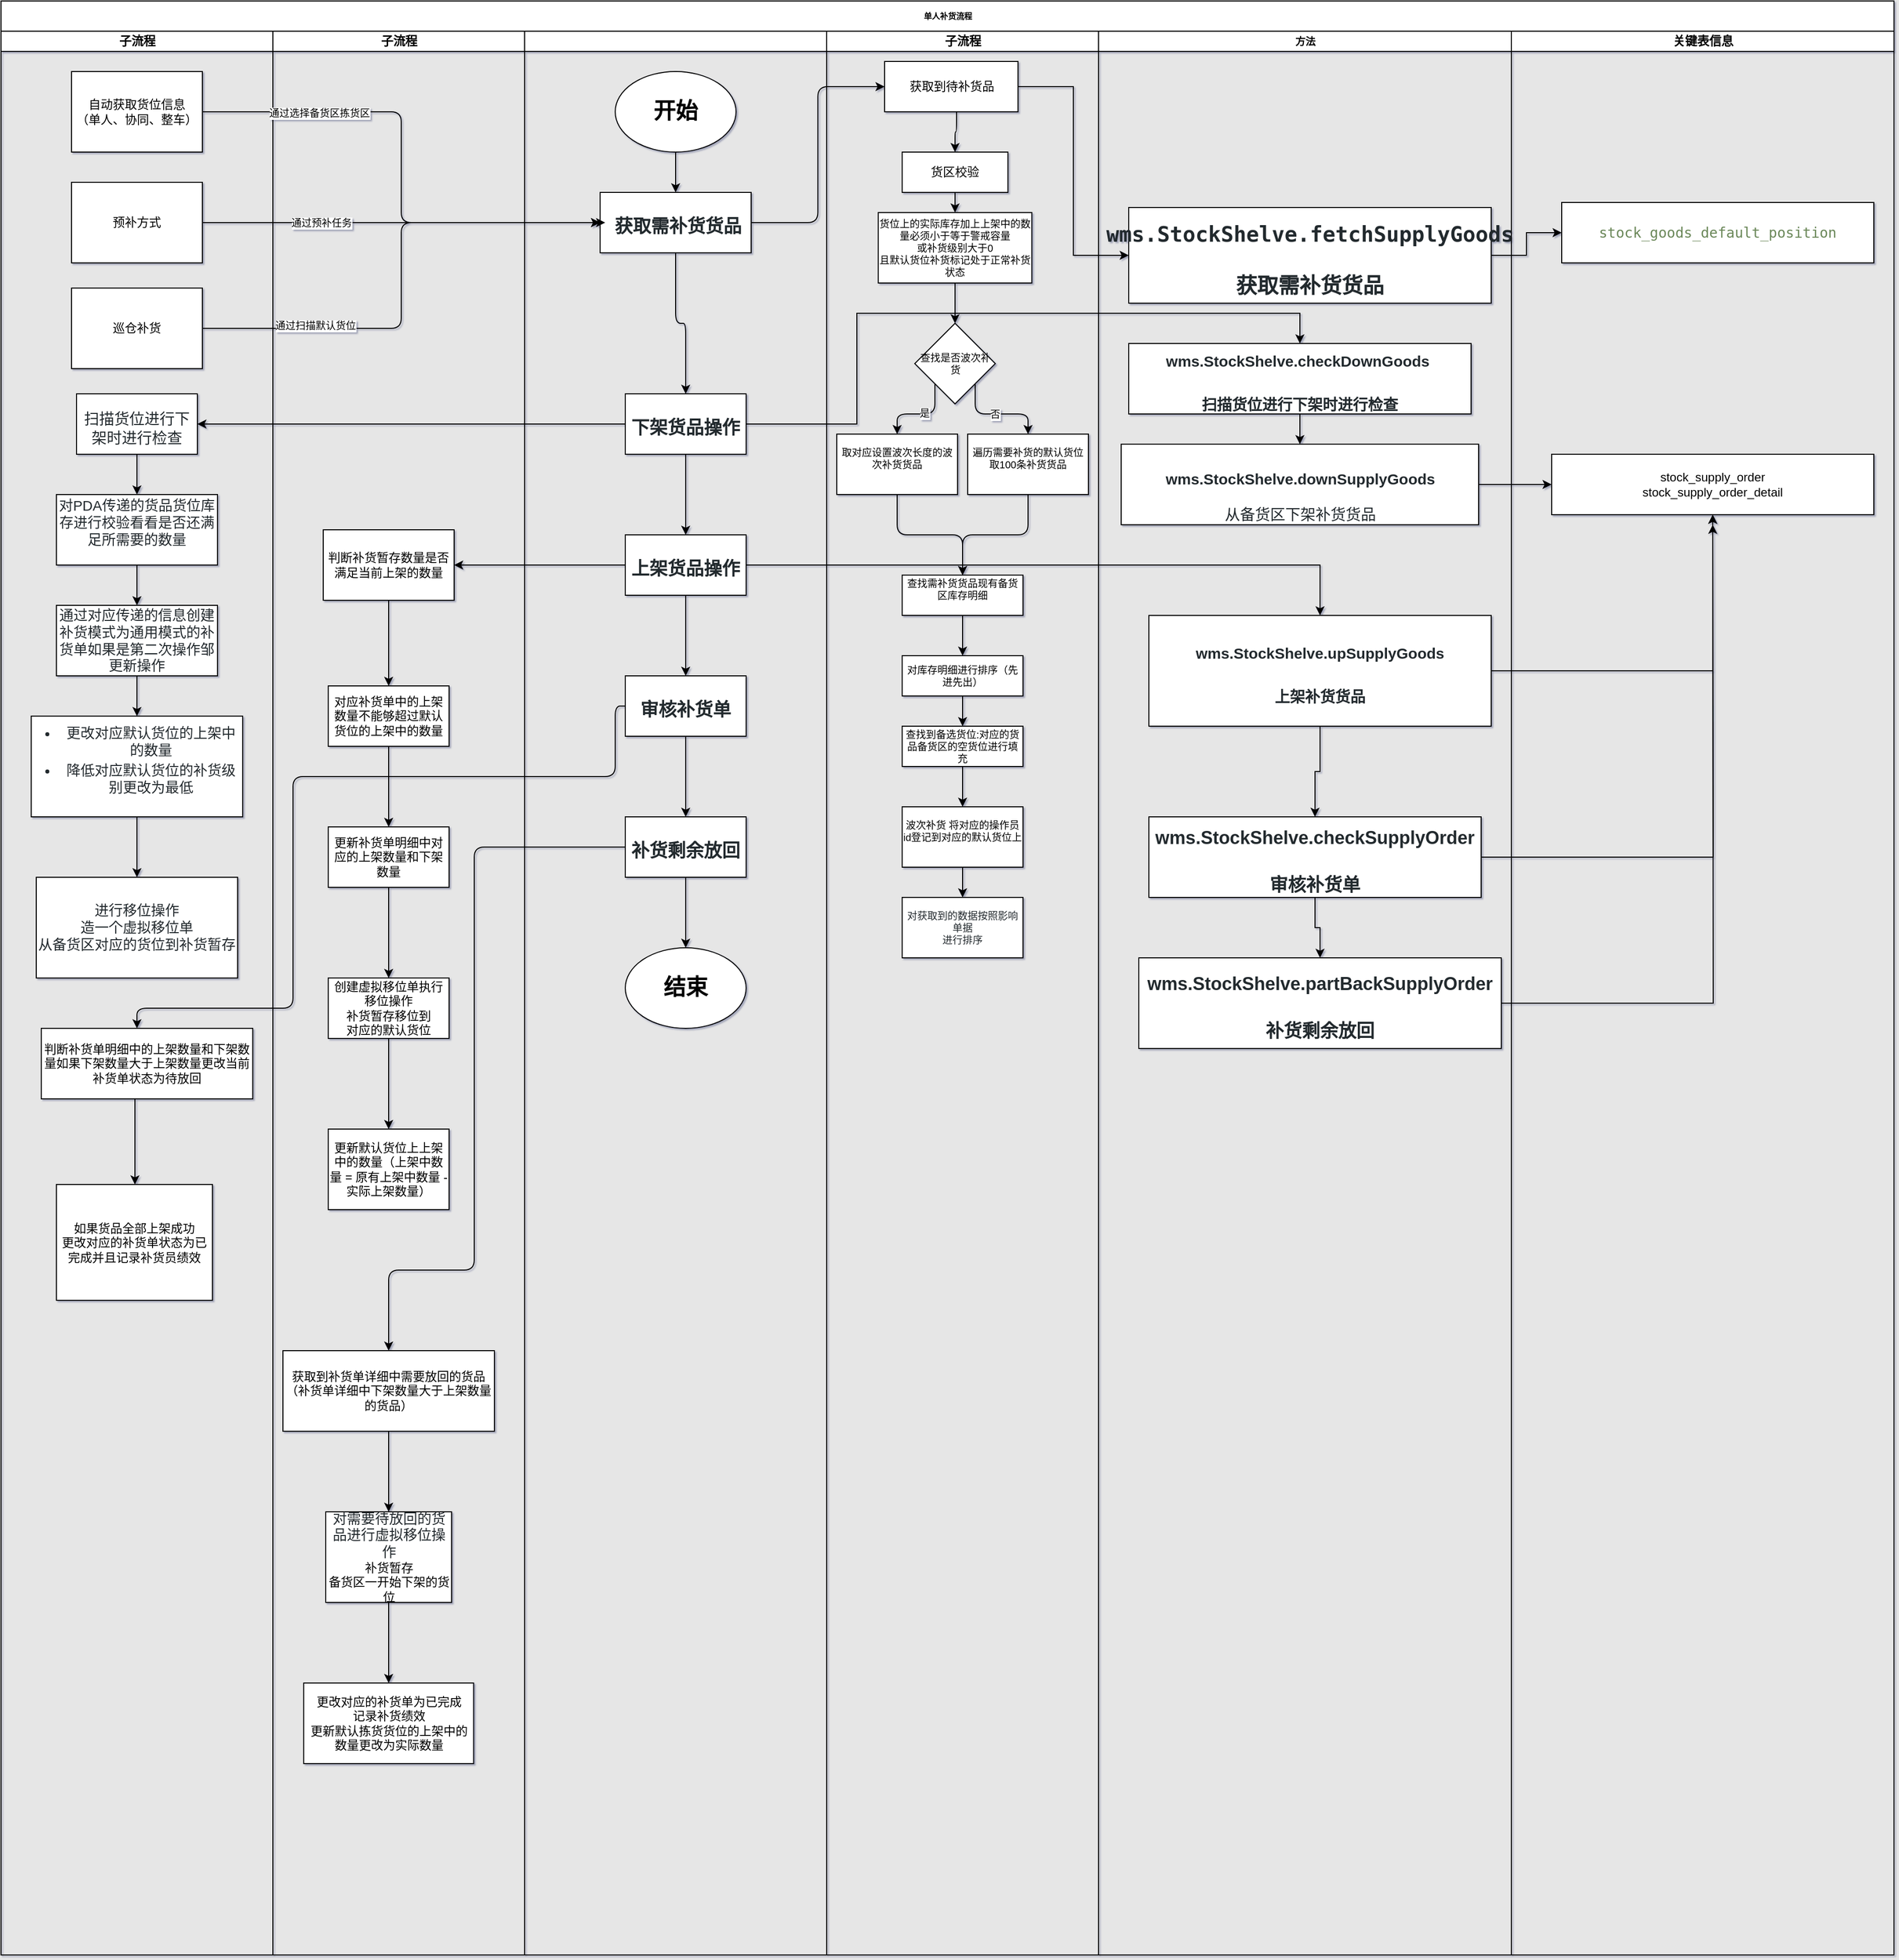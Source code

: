<mxfile pages="1">
    <diagram name="Page-1" id="74e2e168-ea6b-b213-b513-2b3c1d86103e">
        <mxGraphModel dx="1614" dy="1150" grid="0" gridSize="10" guides="1" tooltips="1" connect="1" arrows="1" fold="1" page="0" pageScale="1" pageWidth="1100" pageHeight="850" background="#E6E6E6" math="0" shadow="1">
            <root>
                <mxCell id="0"/>
                <mxCell id="1" parent="0"/>
                <mxCell id="77e6c97f196da883-1" value="单人补货流程" style="swimlane;html=1;childLayout=stackLayout;startSize=30;rounded=0;shadow=0;labelBackgroundColor=none;strokeWidth=1;fontFamily=Verdana;fontSize=8;align=center;" parent="1" vertex="1">
                    <mxGeometry x="70" y="60" width="1880" height="1940" as="geometry"/>
                </mxCell>
                <mxCell id="118" value="子流程" style="swimlane;html=1;startSize=20;" parent="77e6c97f196da883-1" vertex="1">
                    <mxGeometry y="30" width="270" height="1910" as="geometry"/>
                </mxCell>
                <mxCell id="119" value="巡仓补货" style="rounded=0;whiteSpace=wrap;html=1;" parent="118" vertex="1">
                    <mxGeometry x="70" y="255" width="130" height="80" as="geometry"/>
                </mxCell>
                <mxCell id="120" value="预补方式" style="rounded=0;whiteSpace=wrap;html=1;sketch=0;" parent="118" vertex="1">
                    <mxGeometry x="70" y="150" width="130" height="80" as="geometry"/>
                </mxCell>
                <mxCell id="121" value="&lt;span style=&quot;text-align: left&quot;&gt;自动获取货位信息&lt;br&gt;（单人、协同、整车）&lt;/span&gt;" style="rounded=0;whiteSpace=wrap;html=1;sketch=0;" parent="118" vertex="1">
                    <mxGeometry x="70" y="40" width="130" height="80" as="geometry"/>
                </mxCell>
                <mxCell id="129" value="&lt;h4 id=&quot;wmsstockshelvecheckdowngoods-扫描货位进行下架时进行检查&quot; style=&quot;box-sizing: border-box ; margin-top: 24px ; margin-bottom: 16px ; font-size: 1.25em ; line-height: 1.25 ; color: rgb(36 , 41 , 46) ; font-family: , &amp;#34;blinkmacsystemfont&amp;#34; , , &amp;#34;pingfang sc&amp;#34; , &amp;#34;helvetica&amp;#34; , &amp;#34;arial&amp;#34; , &amp;#34;hiragino sans gb&amp;#34; , &amp;#34;microsoft yahei&amp;#34; , &amp;#34;simsun&amp;#34; , , &amp;#34;heiti&amp;#34; , , sans-serif&quot;&gt;&lt;span style=&quot;font-weight: normal&quot;&gt;扫描货位进行下架时进行检查&lt;/span&gt;&lt;/h4&gt;" style="whiteSpace=wrap;html=1;rounded=0;sketch=0;align=center;" parent="118" vertex="1">
                    <mxGeometry x="75" y="360" width="120" height="60" as="geometry"/>
                </mxCell>
                <mxCell id="133" value="&lt;span style=&quot;color: rgb(36, 41, 46); font-size: 14px;&quot;&gt;对PDA传递的货品货位库存进行校验看看是否还满足所需要的数量&lt;/span&gt;&lt;br&gt;&lt;br&gt;" style="whiteSpace=wrap;html=1;rounded=0;sketch=0;align=center;" parent="118" vertex="1">
                    <mxGeometry x="55" y="460" width="160" height="70" as="geometry"/>
                </mxCell>
                <mxCell id="134" value="" style="edgeStyle=orthogonalEdgeStyle;curved=0;rounded=1;sketch=0;orthogonalLoop=1;jettySize=auto;html=1;fontSize=10;" parent="118" source="129" target="133" edge="1">
                    <mxGeometry relative="1" as="geometry"/>
                </mxCell>
                <mxCell id="135" value="&lt;span style=&quot;color: rgb(36 , 41 , 46) ; font-family: , &amp;#34;blinkmacsystemfont&amp;#34; , , &amp;#34;pingfang sc&amp;#34; , &amp;#34;helvetica&amp;#34; , &amp;#34;arial&amp;#34; , &amp;#34;hiragino sans gb&amp;#34; , &amp;#34;microsoft yahei&amp;#34; , &amp;#34;simsun&amp;#34; , , &amp;#34;heiti&amp;#34; , , sans-serif ; font-size: 14px ; text-align: left&quot;&gt;通过对应传递的信息创建补货模式为通用模式的补货单如果是第二次操作邹更新操作&lt;/span&gt;" style="whiteSpace=wrap;html=1;rounded=0;sketch=0;align=center;" parent="118" vertex="1">
                    <mxGeometry x="55" y="570" width="160" height="70" as="geometry"/>
                </mxCell>
                <mxCell id="136" value="" style="edgeStyle=orthogonalEdgeStyle;curved=0;rounded=1;sketch=0;orthogonalLoop=1;jettySize=auto;html=1;fontSize=10;" parent="118" source="133" target="135" edge="1">
                    <mxGeometry relative="1" as="geometry"/>
                </mxCell>
                <mxCell id="139" value="&lt;ul style=&quot;box-sizing: border-box ; padding-left: 2em ; margin-top: 0px ; margin-bottom: 16px ; color: rgb(36 , 41 , 46) ; font-family: , &amp;#34;blinkmacsystemfont&amp;#34; , , &amp;#34;pingfang sc&amp;#34; , &amp;#34;helvetica&amp;#34; , &amp;#34;arial&amp;#34; , &amp;#34;hiragino sans gb&amp;#34; , &amp;#34;microsoft yahei&amp;#34; , &amp;#34;simsun&amp;#34; , , &amp;#34;heiti&amp;#34; , , sans-serif ; font-size: 14px&quot;&gt;&lt;li style=&quot;box-sizing: border-box ; margin-top: 0.25em&quot;&gt;更改对应默认货位的上架中的数量&lt;/li&gt;&lt;li style=&quot;box-sizing: border-box ; margin-top: 0.25em&quot;&gt;降低对应默认货位的补货级别更改为最低&lt;/li&gt;&lt;/ul&gt;" style="whiteSpace=wrap;html=1;rounded=0;sketch=0;align=center;" parent="118" vertex="1">
                    <mxGeometry x="30" y="680" width="210" height="100" as="geometry"/>
                </mxCell>
                <mxCell id="140" value="" style="edgeStyle=orthogonalEdgeStyle;curved=0;rounded=1;sketch=0;orthogonalLoop=1;jettySize=auto;html=1;fontSize=10;" parent="118" source="135" target="139" edge="1">
                    <mxGeometry relative="1" as="geometry"/>
                </mxCell>
                <mxCell id="141" value="&lt;span style=&quot;color: rgb(36 , 41 , 46) ; font-family: , &amp;#34;blinkmacsystemfont&amp;#34; , , &amp;#34;pingfang sc&amp;#34; , &amp;#34;helvetica&amp;#34; , &amp;#34;arial&amp;#34; , &amp;#34;hiragino sans gb&amp;#34; , &amp;#34;microsoft yahei&amp;#34; , &amp;#34;simsun&amp;#34; , , &amp;#34;heiti&amp;#34; , , sans-serif ; font-size: 14px ; text-align: left&quot;&gt;进行移位操作&lt;br&gt;&lt;/span&gt;&lt;span style=&quot;color: rgb(36 , 41 , 46) ; font-family: , &amp;#34;blinkmacsystemfont&amp;#34; , , &amp;#34;pingfang sc&amp;#34; , &amp;#34;helvetica&amp;#34; , &amp;#34;arial&amp;#34; , &amp;#34;hiragino sans gb&amp;#34; , &amp;#34;microsoft yahei&amp;#34; , &amp;#34;simsun&amp;#34; , , &amp;#34;heiti&amp;#34; , , sans-serif ; font-size: 14px ; text-align: left&quot;&gt;造一个虚拟移位单&lt;br&gt;&lt;/span&gt;&lt;span style=&quot;color: rgb(36 , 41 , 46) ; font-family: , &amp;#34;blinkmacsystemfont&amp;#34; , , &amp;#34;pingfang sc&amp;#34; , &amp;#34;helvetica&amp;#34; , &amp;#34;arial&amp;#34; , &amp;#34;hiragino sans gb&amp;#34; , &amp;#34;microsoft yahei&amp;#34; , &amp;#34;simsun&amp;#34; , , &amp;#34;heiti&amp;#34; , , sans-serif ; font-size: 14px ; text-align: left&quot;&gt;从备货区对应的货位到补货暂存&lt;br&gt;&lt;/span&gt;" style="whiteSpace=wrap;html=1;rounded=0;sketch=0;" parent="118" vertex="1">
                    <mxGeometry x="35" y="840" width="200" height="100" as="geometry"/>
                </mxCell>
                <mxCell id="142" value="" style="edgeStyle=orthogonalEdgeStyle;curved=0;rounded=1;sketch=0;orthogonalLoop=1;jettySize=auto;html=1;fontSize=10;" parent="118" source="139" target="141" edge="1">
                    <mxGeometry relative="1" as="geometry"/>
                </mxCell>
                <mxCell id="157" value="判断补货单明细中的上架数量和下架数量如果下架数量大于上架数量更改当前补货单状态为待放回" style="whiteSpace=wrap;html=1;rounded=0;sketch=0;" parent="118" vertex="1">
                    <mxGeometry x="40" y="990" width="210" height="70" as="geometry"/>
                </mxCell>
                <mxCell id="159" value="&lt;div&gt;如果货品全部上架成功&lt;/div&gt;&lt;div&gt;更改对应的补货单状态为已完成并且记录补货员绩效&lt;/div&gt;" style="whiteSpace=wrap;html=1;rounded=0;sketch=0;" parent="118" vertex="1">
                    <mxGeometry x="55" y="1145" width="155" height="115" as="geometry"/>
                </mxCell>
                <mxCell id="160" value="" style="edgeStyle=orthogonalEdgeStyle;curved=0;rounded=1;sketch=0;orthogonalLoop=1;jettySize=auto;html=1;fontSize=10;" parent="118" source="157" target="159" edge="1">
                    <mxGeometry relative="1" as="geometry">
                        <Array as="points">
                            <mxPoint x="133" y="1090"/>
                            <mxPoint x="133" y="1090"/>
                        </Array>
                    </mxGeometry>
                </mxCell>
                <mxCell id="77e6c97f196da883-2" value="子流程" style="swimlane;html=1;startSize=20;" parent="77e6c97f196da883-1" vertex="1">
                    <mxGeometry x="270" y="30" width="250" height="1910" as="geometry"/>
                </mxCell>
                <mxCell id="145" value="判断补货暂存数量是否满足当前上架的数量" style="whiteSpace=wrap;html=1;rounded=0;sketch=0;" parent="77e6c97f196da883-2" vertex="1">
                    <mxGeometry x="50" y="495" width="130" height="70" as="geometry"/>
                </mxCell>
                <mxCell id="147" value="对应补货单中的上架数量不能够超过默认货位的上架中的数量" style="whiteSpace=wrap;html=1;rounded=0;sketch=0;" parent="77e6c97f196da883-2" vertex="1">
                    <mxGeometry x="55" y="650" width="120" height="60" as="geometry"/>
                </mxCell>
                <mxCell id="148" value="" style="edgeStyle=orthogonalEdgeStyle;curved=0;rounded=1;sketch=0;orthogonalLoop=1;jettySize=auto;html=1;fontSize=10;" parent="77e6c97f196da883-2" source="145" target="147" edge="1">
                    <mxGeometry relative="1" as="geometry"/>
                </mxCell>
                <mxCell id="149" value="更新补货单明细中对应的上架数量和下架数量" style="whiteSpace=wrap;html=1;rounded=0;sketch=0;" parent="77e6c97f196da883-2" vertex="1">
                    <mxGeometry x="55" y="790" width="120" height="60" as="geometry"/>
                </mxCell>
                <mxCell id="150" value="" style="edgeStyle=orthogonalEdgeStyle;curved=0;rounded=1;sketch=0;orthogonalLoop=1;jettySize=auto;html=1;fontSize=10;" parent="77e6c97f196da883-2" source="147" target="149" edge="1">
                    <mxGeometry relative="1" as="geometry"/>
                </mxCell>
                <mxCell id="151" value="创建虚拟移位单执行移位操作&lt;br&gt;&lt;div style=&quot;box-sizing: border-box ; display: inline-block&quot;&gt;补货暂存移位到&lt;/div&gt;&lt;div style=&quot;box-sizing: border-box ; display: inline-block&quot;&gt;对应的默认货位&lt;/div&gt;" style="whiteSpace=wrap;html=1;rounded=0;sketch=0;" parent="77e6c97f196da883-2" vertex="1">
                    <mxGeometry x="55" y="940" width="120" height="60" as="geometry"/>
                </mxCell>
                <mxCell id="152" value="" style="edgeStyle=orthogonalEdgeStyle;curved=0;rounded=1;sketch=0;orthogonalLoop=1;jettySize=auto;html=1;fontSize=10;" parent="77e6c97f196da883-2" source="149" target="151" edge="1">
                    <mxGeometry relative="1" as="geometry"/>
                </mxCell>
                <mxCell id="153" value="更新默认货位上上架中的数量（上架中数量 = 原有上架中数量 - 实际上架数量）" style="whiteSpace=wrap;html=1;rounded=0;sketch=0;" parent="77e6c97f196da883-2" vertex="1">
                    <mxGeometry x="55" y="1090" width="120" height="80" as="geometry"/>
                </mxCell>
                <mxCell id="154" value="" style="edgeStyle=orthogonalEdgeStyle;curved=0;rounded=1;sketch=0;orthogonalLoop=1;jettySize=auto;html=1;fontSize=10;" parent="77e6c97f196da883-2" source="151" target="153" edge="1">
                    <mxGeometry relative="1" as="geometry"/>
                </mxCell>
                <mxCell id="163" value="获取到补货单详细中需要放回的货品（补货单详细中下架数量大于上架数量的货品）" style="whiteSpace=wrap;html=1;rounded=0;sketch=0;" parent="77e6c97f196da883-2" vertex="1">
                    <mxGeometry x="10" y="1310" width="210" height="80" as="geometry"/>
                </mxCell>
                <mxCell id="165" value="&lt;span style=&quot;color: rgb(36 , 41 , 46) ; font-family: , &amp;#34;blinkmacsystemfont&amp;#34; , , &amp;#34;pingfang sc&amp;#34; , &amp;#34;helvetica&amp;#34; , &amp;#34;arial&amp;#34; , &amp;#34;hiragino sans gb&amp;#34; , &amp;#34;microsoft yahei&amp;#34; , &amp;#34;simsun&amp;#34; , , &amp;#34;heiti&amp;#34; , , sans-serif ; font-size: 14px ; text-align: left&quot;&gt;对需要待放回的货品进行虚拟移位操作&lt;br&gt;&lt;/span&gt;&lt;div style=&quot;box-sizing: border-box ; display: inline-block&quot;&gt;补货暂存&lt;/div&gt;&lt;div style=&quot;box-sizing: border-box ; display: inline-block&quot;&gt;备货区一开始下架的货位&lt;/div&gt;&lt;span style=&quot;color: rgb(36 , 41 , 46) ; font-family: , &amp;#34;blinkmacsystemfont&amp;#34; , , &amp;#34;pingfang sc&amp;#34; , &amp;#34;helvetica&amp;#34; , &amp;#34;arial&amp;#34; , &amp;#34;hiragino sans gb&amp;#34; , &amp;#34;microsoft yahei&amp;#34; , &amp;#34;simsun&amp;#34; , , &amp;#34;heiti&amp;#34; , , sans-serif ; font-size: 14px ; text-align: left&quot;&gt;&lt;br&gt;&lt;/span&gt;" style="whiteSpace=wrap;html=1;rounded=0;sketch=0;" parent="77e6c97f196da883-2" vertex="1">
                    <mxGeometry x="52.5" y="1470" width="125" height="90" as="geometry"/>
                </mxCell>
                <mxCell id="166" value="" style="edgeStyle=orthogonalEdgeStyle;curved=0;rounded=1;sketch=0;orthogonalLoop=1;jettySize=auto;html=1;fontSize=10;" parent="77e6c97f196da883-2" source="163" target="165" edge="1">
                    <mxGeometry relative="1" as="geometry"/>
                </mxCell>
                <mxCell id="167" value="&lt;div&gt;更改对应的补货单为已完成&lt;/div&gt;&lt;div&gt;记录补货绩效&lt;/div&gt;&lt;div&gt;更新默认拣货货位的上架中的数量更改为实际数量&lt;/div&gt;" style="whiteSpace=wrap;html=1;rounded=0;sketch=0;" parent="77e6c97f196da883-2" vertex="1">
                    <mxGeometry x="30.63" y="1640" width="168.75" height="80" as="geometry"/>
                </mxCell>
                <mxCell id="168" value="" style="edgeStyle=orthogonalEdgeStyle;curved=0;rounded=1;sketch=0;orthogonalLoop=1;jettySize=auto;html=1;fontSize=10;" parent="77e6c97f196da883-2" source="165" target="167" edge="1">
                    <mxGeometry relative="1" as="geometry"/>
                </mxCell>
                <mxCell id="77e6c97f196da883-3" value="" style="swimlane;html=1;startSize=20;" parent="77e6c97f196da883-1" vertex="1">
                    <mxGeometry x="520" y="30" width="300" height="1910" as="geometry"/>
                </mxCell>
                <mxCell id="6" value="&lt;h3 id=&quot;wmsstockshelvefetchsupplygoods-获取需补货货品&quot; style=&quot;box-sizing: border-box ; margin-top: 24px ; margin-bottom: 16px ; font-size: 1.5em ; line-height: 1.25 ; color: rgb(36 , 41 , 46) ; font-family: , &amp;#34;blinkmacsystemfont&amp;#34; , , &amp;#34;pingfang sc&amp;#34; , &amp;#34;helvetica&amp;#34; , &amp;#34;arial&amp;#34; , &amp;#34;hiragino sans gb&amp;#34; , &amp;#34;microsoft yahei&amp;#34; , &amp;#34;simsun&amp;#34; , , &amp;#34;heiti&amp;#34; , , sans-serif&quot;&gt;&lt;span class=&quot;Apple-converted-space&quot;&gt;&amp;nbsp;&lt;/span&gt;获取需补货货品&lt;/h3&gt;" style="rounded=0;whiteSpace=wrap;html=1;sketch=0;" parent="77e6c97f196da883-3" vertex="1">
                    <mxGeometry x="75" y="160" width="150" height="60" as="geometry"/>
                </mxCell>
                <mxCell id="63" value="&lt;h3 id=&quot;下架货品操作&quot; style=&quot;box-sizing: border-box ; margin-top: 24px ; margin-bottom: 16px ; font-size: 1.5em ; line-height: 1.25 ; color: rgb(36 , 41 , 46) ; font-family: , &amp;#34;blinkmacsystemfont&amp;#34; , , &amp;#34;pingfang sc&amp;#34; , &amp;#34;helvetica&amp;#34; , &amp;#34;arial&amp;#34; , &amp;#34;hiragino sans gb&amp;#34; , &amp;#34;microsoft yahei&amp;#34; , &amp;#34;simsun&amp;#34; , , &amp;#34;heiti&amp;#34; , , sans-serif&quot;&gt;下架货品操作&lt;/h3&gt;" style="whiteSpace=wrap;html=1;rounded=0;sketch=0;" parent="77e6c97f196da883-3" vertex="1">
                    <mxGeometry x="100" y="360" width="120" height="60" as="geometry"/>
                </mxCell>
                <mxCell id="64" value="" style="edgeStyle=orthogonalEdgeStyle;curved=0;rounded=1;sketch=0;orthogonalLoop=1;jettySize=auto;html=1;fontSize=10;" parent="77e6c97f196da883-3" source="6" target="63" edge="1">
                    <mxGeometry relative="1" as="geometry"/>
                </mxCell>
                <mxCell id="172" style="edgeStyle=orthogonalEdgeStyle;curved=0;rounded=1;sketch=0;orthogonalLoop=1;jettySize=auto;html=1;exitX=0.5;exitY=1;exitDx=0;exitDy=0;entryX=0.5;entryY=0;entryDx=0;entryDy=0;fontSize=10;" parent="77e6c97f196da883-3" source="170" target="6" edge="1">
                    <mxGeometry relative="1" as="geometry"/>
                </mxCell>
                <mxCell id="170" value="&lt;font style=&quot;font-size: 22px&quot;&gt;&lt;b&gt;开始&lt;/b&gt;&lt;/font&gt;" style="ellipse;whiteSpace=wrap;html=1;rounded=0;sketch=0;" parent="77e6c97f196da883-3" vertex="1">
                    <mxGeometry x="90" y="40" width="120" height="80" as="geometry"/>
                </mxCell>
                <mxCell id="77e6c97f196da883-6" value="子流程" style="swimlane;html=1;startSize=20;" parent="77e6c97f196da883-1" vertex="1">
                    <mxGeometry x="820" y="30" width="270" height="1910" as="geometry">
                        <mxRectangle x="960" y="30" width="30" height="1180" as="alternateBounds"/>
                    </mxGeometry>
                </mxCell>
                <mxCell id="39" style="edgeStyle=orthogonalEdgeStyle;curved=0;rounded=1;sketch=0;orthogonalLoop=1;jettySize=auto;html=1;exitX=0.5;exitY=1;exitDx=0;exitDy=0;entryX=0.5;entryY=0;entryDx=0;entryDy=0;fontSize=10;" parent="77e6c97f196da883-6" source="30" target="38" edge="1">
                    <mxGeometry relative="1" as="geometry"/>
                </mxCell>
                <mxCell id="30" value="&lt;span style=&quot;font-size: 12px&quot;&gt;货区校验&lt;/span&gt;" style="rounded=0;whiteSpace=wrap;html=1;labelBackgroundColor=none;sketch=0;fontSize=1;" parent="77e6c97f196da883-6" vertex="1">
                    <mxGeometry x="75" y="120" width="105" height="40" as="geometry"/>
                </mxCell>
                <mxCell id="42" style="edgeStyle=orthogonalEdgeStyle;curved=0;rounded=1;sketch=0;orthogonalLoop=1;jettySize=auto;html=1;exitX=0.5;exitY=1;exitDx=0;exitDy=0;entryX=0.5;entryY=0;entryDx=0;entryDy=0;fontSize=10;" parent="77e6c97f196da883-6" source="38" target="41" edge="1">
                    <mxGeometry relative="1" as="geometry"/>
                </mxCell>
                <mxCell id="38" value="货位上的实际库存加上上架中的数量必须小于等于警戒容量&lt;br&gt;或补货级别大于0&lt;br&gt;且默认货位补货标记处于正常补货状态" style="rounded=0;whiteSpace=wrap;html=1;labelBackgroundColor=none;sketch=0;fontSize=10;" parent="77e6c97f196da883-6" vertex="1">
                    <mxGeometry x="51.25" y="180" width="152.5" height="70" as="geometry"/>
                </mxCell>
                <mxCell id="45" style="edgeStyle=orthogonalEdgeStyle;curved=0;rounded=1;sketch=0;orthogonalLoop=1;jettySize=auto;html=1;exitX=0;exitY=1;exitDx=0;exitDy=0;entryX=0.5;entryY=0;entryDx=0;entryDy=0;fontSize=10;" parent="77e6c97f196da883-6" source="41" target="43" edge="1">
                    <mxGeometry relative="1" as="geometry">
                        <Array as="points">
                            <mxPoint x="108" y="380"/>
                            <mxPoint x="70" y="380"/>
                        </Array>
                    </mxGeometry>
                </mxCell>
                <mxCell id="47" value="&lt;span style=&quot;background-color: rgb(255 , 255 , 255)&quot;&gt;是&lt;/span&gt;" style="edgeLabel;html=1;align=center;verticalAlign=middle;resizable=0;points=[];fontSize=10;" parent="45" vertex="1" connectable="0">
                    <mxGeometry x="-0.051" y="-1" relative="1" as="geometry">
                        <mxPoint x="1" as="offset"/>
                    </mxGeometry>
                </mxCell>
                <mxCell id="46" style="edgeStyle=orthogonalEdgeStyle;curved=0;rounded=1;sketch=0;orthogonalLoop=1;jettySize=auto;html=1;exitX=1;exitY=1;exitDx=0;exitDy=0;fontSize=10;" parent="77e6c97f196da883-6" source="41" target="44" edge="1">
                    <mxGeometry relative="1" as="geometry">
                        <Array as="points">
                            <mxPoint x="148" y="380"/>
                            <mxPoint x="200" y="380"/>
                        </Array>
                    </mxGeometry>
                </mxCell>
                <mxCell id="48" value="&lt;span style=&quot;background-color: rgb(255 , 255 , 255)&quot;&gt;否&lt;/span&gt;" style="edgeLabel;html=1;align=center;verticalAlign=middle;resizable=0;points=[];fontSize=10;" parent="46" vertex="1" connectable="0">
                    <mxGeometry x="-0.132" y="-3" relative="1" as="geometry">
                        <mxPoint x="5" y="-3" as="offset"/>
                    </mxGeometry>
                </mxCell>
                <mxCell id="41" value="&lt;span&gt;查找是否波次补货&lt;/span&gt;" style="rhombus;whiteSpace=wrap;html=1;rounded=0;labelBackgroundColor=none;sketch=0;fontSize=10;" parent="77e6c97f196da883-6" vertex="1">
                    <mxGeometry x="87.5" y="290" width="80" height="80" as="geometry"/>
                </mxCell>
                <mxCell id="43" value="&lt;div style=&quot;box-sizing: border-box ; display: inline-block&quot;&gt;取对应设置波次长度的波次补货货品&lt;br&gt;&lt;br&gt;&lt;/div&gt;" style="rounded=0;whiteSpace=wrap;html=1;labelBackgroundColor=none;sketch=0;fontSize=10;" parent="77e6c97f196da883-6" vertex="1">
                    <mxGeometry x="10" y="400" width="120" height="60" as="geometry"/>
                </mxCell>
                <mxCell id="44" value="&lt;div style=&quot;box-sizing: border-box ; display: inline-block&quot;&gt;遍历需要补货的默认货位取100条补货货品&lt;br&gt;&lt;br&gt;&lt;/div&gt;" style="rounded=0;whiteSpace=wrap;html=1;labelBackgroundColor=none;sketch=0;fontSize=10;" parent="77e6c97f196da883-6" vertex="1">
                    <mxGeometry x="140" y="400" width="120" height="60" as="geometry"/>
                </mxCell>
                <mxCell id="49" value="&lt;div style=&quot;box-sizing: border-box ; display: inline-block&quot;&gt;查找需补货货品现有备货区库存明细&lt;br&gt;&lt;br&gt;&lt;/div&gt;" style="whiteSpace=wrap;html=1;rounded=0;fontSize=10;sketch=0;" parent="77e6c97f196da883-6" vertex="1">
                    <mxGeometry x="75" y="540" width="120" height="40" as="geometry"/>
                </mxCell>
                <mxCell id="50" value="" style="edgeStyle=orthogonalEdgeStyle;curved=0;rounded=1;sketch=0;orthogonalLoop=1;jettySize=auto;html=1;fontSize=10;" parent="77e6c97f196da883-6" source="43" target="49" edge="1">
                    <mxGeometry relative="1" as="geometry"/>
                </mxCell>
                <mxCell id="52" value="" style="edgeStyle=orthogonalEdgeStyle;curved=0;rounded=1;sketch=0;orthogonalLoop=1;jettySize=auto;html=1;fontSize=10;entryX=0.5;entryY=0;entryDx=0;entryDy=0;" parent="77e6c97f196da883-6" source="44" target="49" edge="1">
                    <mxGeometry relative="1" as="geometry">
                        <mxPoint x="200" y="540" as="targetPoint"/>
                    </mxGeometry>
                </mxCell>
                <mxCell id="53" value="&lt;div style=&quot;box-sizing: border-box ; display: inline-block&quot;&gt;&lt;div style=&quot;box-sizing: border-box ; display: inline-block&quot;&gt;对库存明细进行排序（先进先出）&lt;/div&gt;&lt;br&gt;&lt;/div&gt;" style="whiteSpace=wrap;html=1;rounded=0;fontSize=10;sketch=0;" parent="77e6c97f196da883-6" vertex="1">
                    <mxGeometry x="75" y="620" width="120" height="40" as="geometry"/>
                </mxCell>
                <mxCell id="54" value="" style="edgeStyle=orthogonalEdgeStyle;curved=0;rounded=1;sketch=0;orthogonalLoop=1;jettySize=auto;html=1;fontSize=10;" parent="77e6c97f196da883-6" source="49" target="53" edge="1">
                    <mxGeometry relative="1" as="geometry"/>
                </mxCell>
                <mxCell id="55" value="&lt;div style=&quot;box-sizing: border-box ; display: inline-block&quot;&gt;&lt;div style=&quot;box-sizing: border-box ; display: inline-block&quot;&gt;查找到备选货位:对应的货品备货区的空货位进行填充&lt;br&gt;&lt;/div&gt;&lt;br&gt;&lt;/div&gt;" style="whiteSpace=wrap;html=1;rounded=0;fontSize=10;sketch=0;" parent="77e6c97f196da883-6" vertex="1">
                    <mxGeometry x="75" y="690" width="120" height="40" as="geometry"/>
                </mxCell>
                <mxCell id="56" value="" style="edgeStyle=orthogonalEdgeStyle;curved=0;rounded=1;sketch=0;orthogonalLoop=1;jettySize=auto;html=1;fontSize=10;" parent="77e6c97f196da883-6" source="53" target="55" edge="1">
                    <mxGeometry relative="1" as="geometry"/>
                </mxCell>
                <mxCell id="57" value="&lt;div style=&quot;box-sizing: border-box ; display: inline-block&quot;&gt;波次补货 将对应的操作员id登记到对应的默认货位上&lt;br&gt;&lt;br&gt;&lt;/div&gt;" style="whiteSpace=wrap;html=1;rounded=0;fontSize=10;sketch=0;" parent="77e6c97f196da883-6" vertex="1">
                    <mxGeometry x="75" y="770" width="120" height="60" as="geometry"/>
                </mxCell>
                <mxCell id="58" value="" style="edgeStyle=orthogonalEdgeStyle;curved=0;rounded=1;sketch=0;orthogonalLoop=1;jettySize=auto;html=1;fontSize=10;" parent="77e6c97f196da883-6" source="55" target="57" edge="1">
                    <mxGeometry relative="1" as="geometry"/>
                </mxCell>
                <mxCell id="59" value="&lt;font style=&quot;font-size: 10px&quot;&gt;&lt;span style=&quot;color: rgb(36 , 41 , 46)&quot;&gt;对获取到的数据&lt;/span&gt;&lt;span style=&quot;color: rgb(36 , 41 , 46)&quot;&gt;按照影响单据&lt;/span&gt;&lt;span style=&quot;color: rgb(36 , 41 , 46)&quot;&gt;&lt;br&gt;进行排序&lt;/span&gt;&lt;/font&gt;" style="whiteSpace=wrap;html=1;rounded=0;fontSize=10;sketch=0;" parent="77e6c97f196da883-6" vertex="1">
                    <mxGeometry x="75" y="860" width="120" height="60" as="geometry"/>
                </mxCell>
                <mxCell id="60" value="" style="edgeStyle=orthogonalEdgeStyle;curved=0;rounded=1;sketch=0;orthogonalLoop=1;jettySize=auto;html=1;fontSize=10;" parent="77e6c97f196da883-6" source="57" target="59" edge="1">
                    <mxGeometry relative="1" as="geometry"/>
                </mxCell>
                <mxCell id="62" style="edgeStyle=orthogonalEdgeStyle;curved=0;rounded=1;sketch=0;orthogonalLoop=1;jettySize=auto;html=1;entryX=0.5;entryY=0;entryDx=0;entryDy=0;fontSize=10;" parent="77e6c97f196da883-6" source="61" target="30" edge="1">
                    <mxGeometry relative="1" as="geometry">
                        <Array as="points">
                            <mxPoint x="129" y="100"/>
                            <mxPoint x="128" y="100"/>
                        </Array>
                    </mxGeometry>
                </mxCell>
                <mxCell id="61" value="获取到待补货品" style="rounded=0;whiteSpace=wrap;html=1;sketch=0;" parent="77e6c97f196da883-6" vertex="1">
                    <mxGeometry x="57.5" y="30" width="132.5" height="50" as="geometry"/>
                </mxCell>
                <mxCell id="24" value="&lt;font style=&quot;font-size: 10px&quot;&gt;方法&lt;/font&gt;" style="swimlane;html=1;startSize=20;fontSize=1;" parent="77e6c97f196da883-1" vertex="1">
                    <mxGeometry x="1090" y="30" width="410" height="1910" as="geometry">
                        <mxRectangle x="960" y="30" width="30" height="1180" as="alternateBounds"/>
                    </mxGeometry>
                </mxCell>
                <mxCell id="29" value="&lt;pre style=&quot;color: rgb(169 , 183 , 198) ; font-family: &amp;#34;jetbrains mono&amp;#34; , monospace ; font-size: 10.5pt&quot;&gt;&lt;h3 id=&quot;wmsstockshelvefetchsupplygoods-获取需补货货品&quot; style=&quot;box-sizing: border-box ; margin-top: 24px ; margin-bottom: 16px ; font-size: 1.5em ; line-height: 1.25 ; color: rgb(36 , 41 , 46) ; font-family: , &amp;#34;blinkmacsystemfont&amp;#34; , , &amp;#34;pingfang sc&amp;#34; , &amp;#34;helvetica&amp;#34; , &amp;#34;arial&amp;#34; , &amp;#34;hiragino sans gb&amp;#34; , &amp;#34;microsoft yahei&amp;#34; , &amp;#34;simsun&amp;#34; , , &amp;#34;heiti&amp;#34; , , sans-serif&quot;&gt;wms.StockShelve.fetchSupplyGoods&lt;/h3&gt;&lt;h3 id=&quot;wmsstockshelvefetchsupplygoods-获取需补货货品&quot; style=&quot;box-sizing: border-box ; margin-top: 24px ; margin-bottom: 16px ; font-size: 1.5em ; line-height: 1.25 ; color: rgb(36 , 41 , 46) ; font-family: , &amp;#34;blinkmacsystemfont&amp;#34; , , &amp;#34;pingfang sc&amp;#34; , &amp;#34;helvetica&amp;#34; , &amp;#34;arial&amp;#34; , &amp;#34;hiragino sans gb&amp;#34; , &amp;#34;microsoft yahei&amp;#34; , &amp;#34;simsun&amp;#34; , , &amp;#34;heiti&amp;#34; , , sans-serif&quot;&gt;获取需补货货品&lt;/h3&gt;&lt;/pre&gt;" style="rounded=0;whiteSpace=wrap;html=1;labelBackgroundColor=none;sketch=0;" parent="24" vertex="1">
                    <mxGeometry x="30" y="175" width="360" height="95" as="geometry"/>
                </mxCell>
                <mxCell id="177" value="&lt;h4 id=&quot;wmsstockshelvecheckdowngoods-扫描货位进行下架时进行检查&quot; style=&quot;box-sizing: border-box ; margin-top: 24px ; margin-bottom: 16px ; font-size: 1.25em ; line-height: 1.25 ; color: rgb(36 , 41 , 46) ; font-family: , &amp;#34;blinkmacsystemfont&amp;#34; , , &amp;#34;pingfang sc&amp;#34; , &amp;#34;helvetica&amp;#34; , &amp;#34;arial&amp;#34; , &amp;#34;hiragino sans gb&amp;#34; , &amp;#34;microsoft yahei&amp;#34; , &amp;#34;simsun&amp;#34; , , &amp;#34;heiti&amp;#34; , , sans-serif&quot;&gt;wms.StockShelve.checkDownGoods&lt;span class=&quot;Apple-converted-space&quot;&gt;&amp;nbsp;&lt;/span&gt;&lt;/h4&gt;&lt;div&gt;&lt;span class=&quot;Apple-converted-space&quot;&gt;&lt;h4 id=&quot;wmsstockshelvecheckdowngoods-扫描货位进行下架时进行检查&quot; style=&quot;box-sizing: border-box ; margin-top: 24px ; margin-bottom: 16px ; font-size: 1.25em ; line-height: 1.25 ; color: rgb(36 , 41 , 46) ; font-family: , &amp;#34;blinkmacsystemfont&amp;#34; , , &amp;#34;pingfang sc&amp;#34; , &amp;#34;helvetica&amp;#34; , &amp;#34;arial&amp;#34; , &amp;#34;hiragino sans gb&amp;#34; , &amp;#34;microsoft yahei&amp;#34; , &amp;#34;simsun&amp;#34; , , &amp;#34;heiti&amp;#34; , , sans-serif&quot;&gt;扫描货位进行下架时进行检查&lt;/h4&gt;&lt;/span&gt;&lt;/div&gt;" style="whiteSpace=wrap;html=1;rounded=0;sketch=0;" parent="24" vertex="1">
                    <mxGeometry x="30" y="310" width="340" height="70" as="geometry"/>
                </mxCell>
                <mxCell id="179" value="&lt;h4 id=&quot;wmsstockshelvedownsupplygoods-从备货区下架补货货品&quot; style=&quot;box-sizing: border-box ; margin-top: 24px ; margin-bottom: 16px ; font-size: 1.25em ; line-height: 1.25 ; color: rgb(36 , 41 , 46)&quot;&gt;wms.StockShelve.downSupplyGoods&lt;/h4&gt;&lt;span style=&quot;color: rgb(36 , 41 , 46) ; font-size: 1.25em&quot;&gt;从备货区下架补货货品&lt;/span&gt;" style="whiteSpace=wrap;html=1;rounded=0;sketch=0;" parent="24" vertex="1">
                    <mxGeometry x="22.5" y="410" width="355" height="80" as="geometry"/>
                </mxCell>
                <mxCell id="180" value="" style="edgeStyle=orthogonalEdgeStyle;rounded=0;orthogonalLoop=1;jettySize=auto;html=1;" parent="24" source="177" target="179" edge="1">
                    <mxGeometry relative="1" as="geometry"/>
                </mxCell>
                <mxCell id="181" value="&lt;h4 id=&quot;wmsstockshelveupsupplygoods&quot; style=&quot;box-sizing: border-box ; margin-top: 24px ; margin-bottom: 16px ; font-size: 1.25em ; line-height: 1.25 ; color: rgb(36 , 41 , 46) ; font-family: , &amp;#34;blinkmacsystemfont&amp;#34; , , &amp;#34;pingfang sc&amp;#34; , &amp;#34;helvetica&amp;#34; , &amp;#34;arial&amp;#34; , &amp;#34;hiragino sans gb&amp;#34; , &amp;#34;microsoft yahei&amp;#34; , &amp;#34;simsun&amp;#34; , , &amp;#34;heiti&amp;#34; , , sans-serif&quot;&gt;wms.StockShelve.upSupplyGoods&lt;/h4&gt;&lt;div&gt;&lt;h4 id=&quot;上架补货货品&quot; style=&quot;box-sizing: border-box ; margin-top: 24px ; margin-bottom: 16px ; font-size: 1.25em ; line-height: 1.25 ; color: rgb(36 , 41 , 46) ; font-family: , &amp;#34;blinkmacsystemfont&amp;#34; , , &amp;#34;pingfang sc&amp;#34; , &amp;#34;helvetica&amp;#34; , &amp;#34;arial&amp;#34; , &amp;#34;hiragino sans gb&amp;#34; , &amp;#34;microsoft yahei&amp;#34; , &amp;#34;simsun&amp;#34; , , &amp;#34;heiti&amp;#34; , , sans-serif&quot;&gt;上架补货货品&lt;/h4&gt;&lt;/div&gt;" style="whiteSpace=wrap;html=1;rounded=0;sketch=0;" parent="24" vertex="1">
                    <mxGeometry x="50" y="580" width="340" height="110" as="geometry"/>
                </mxCell>
                <mxCell id="183" value="&lt;h3 id=&quot;wmsstockshelvechecksupplyorder-审核补货单上架&quot; style=&quot;box-sizing: border-box ; margin-top: 24px ; margin-bottom: 16px ; font-size: 1.5em ; line-height: 1.25 ; color: rgb(36 , 41 , 46) ; font-family: , &amp;#34;blinkmacsystemfont&amp;#34; , , &amp;#34;pingfang sc&amp;#34; , &amp;#34;helvetica&amp;#34; , &amp;#34;arial&amp;#34; , &amp;#34;hiragino sans gb&amp;#34; , &amp;#34;microsoft yahei&amp;#34; , &amp;#34;simsun&amp;#34; , , &amp;#34;heiti&amp;#34; , , sans-serif&quot;&gt;wms.StockShelve.checkSupplyOrder&lt;/h3&gt;&lt;div&gt;&lt;h3 id=&quot;wmsstockshelvechecksupplyorder-审核补货单上架&quot; style=&quot;box-sizing: border-box ; margin-top: 24px ; margin-bottom: 16px ; font-size: 1.5em ; line-height: 1.25 ; color: rgb(36 , 41 , 46) ; font-family: , &amp;#34;blinkmacsystemfont&amp;#34; , , &amp;#34;pingfang sc&amp;#34; , &amp;#34;helvetica&amp;#34; , &amp;#34;arial&amp;#34; , &amp;#34;hiragino sans gb&amp;#34; , &amp;#34;microsoft yahei&amp;#34; , &amp;#34;simsun&amp;#34; , , &amp;#34;heiti&amp;#34; , , sans-serif&quot;&gt;审核补货单&lt;/h3&gt;&lt;/div&gt;" style="whiteSpace=wrap;html=1;rounded=0;sketch=0;" parent="24" vertex="1">
                    <mxGeometry x="50" y="780" width="330" height="80" as="geometry"/>
                </mxCell>
                <mxCell id="184" value="" style="edgeStyle=orthogonalEdgeStyle;rounded=0;orthogonalLoop=1;jettySize=auto;html=1;" parent="24" source="181" target="183" edge="1">
                    <mxGeometry relative="1" as="geometry"/>
                </mxCell>
                <mxCell id="185" value="&lt;h3 id=&quot;wmsstockshelvepartbacksupplyorder-补货剩余放回放回剩余的上架货品&quot; style=&quot;box-sizing: border-box ; margin-top: 24px ; margin-bottom: 16px ; font-size: 1.5em ; line-height: 1.25 ; color: rgb(36 , 41 , 46) ; font-family: , &amp;#34;blinkmacsystemfont&amp;#34; , , &amp;#34;pingfang sc&amp;#34; , &amp;#34;helvetica&amp;#34; , &amp;#34;arial&amp;#34; , &amp;#34;hiragino sans gb&amp;#34; , &amp;#34;microsoft yahei&amp;#34; , &amp;#34;simsun&amp;#34; , , &amp;#34;heiti&amp;#34; , , sans-serif&quot;&gt;wms.StockShelve.partBackSupplyOrder&lt;/h3&gt;&lt;div&gt;&lt;h3 id=&quot;wmsstockshelvepartbacksupplyorder-补货剩余放回放回剩余的上架货品&quot; style=&quot;box-sizing: border-box ; margin-top: 24px ; margin-bottom: 16px ; font-size: 1.5em ; line-height: 1.25 ; color: rgb(36 , 41 , 46) ; font-family: , &amp;#34;blinkmacsystemfont&amp;#34; , , &amp;#34;pingfang sc&amp;#34; , &amp;#34;helvetica&amp;#34; , &amp;#34;arial&amp;#34; , &amp;#34;hiragino sans gb&amp;#34; , &amp;#34;microsoft yahei&amp;#34; , &amp;#34;simsun&amp;#34; , , &amp;#34;heiti&amp;#34; , , sans-serif&quot;&gt;补货剩余放回&lt;/h3&gt;&lt;/div&gt;" style="whiteSpace=wrap;html=1;rounded=0;sketch=0;" parent="24" vertex="1">
                    <mxGeometry x="40" y="920" width="360" height="90" as="geometry"/>
                </mxCell>
                <mxCell id="186" value="" style="edgeStyle=orthogonalEdgeStyle;rounded=0;orthogonalLoop=1;jettySize=auto;html=1;" parent="24" source="183" target="185" edge="1">
                    <mxGeometry relative="1" as="geometry"/>
                </mxCell>
                <mxCell id="77e6c97f196da883-4" value="关键表信息" style="swimlane;html=1;startSize=20;" parent="77e6c97f196da883-1" vertex="1">
                    <mxGeometry x="1500" y="30" width="380" height="1910" as="geometry"/>
                </mxCell>
                <mxCell id="17" value="&lt;pre style=&quot;color: rgb(169, 183, 198); font-family: &amp;quot;jetbrains mono&amp;quot;, monospace; font-size: 10.5pt;&quot;&gt;&lt;span style=&quot;color: #6a8759&quot;&gt;stock_goods_default_position&lt;/span&gt;&lt;/pre&gt;" style="rounded=0;whiteSpace=wrap;html=1;labelBackgroundColor=none;sketch=0;" parent="77e6c97f196da883-4" vertex="1">
                    <mxGeometry x="50" y="170" width="310" height="60" as="geometry"/>
                </mxCell>
                <mxCell id="187" value="stock_supply_order&lt;br&gt;stock_supply_order_detail" style="whiteSpace=wrap;html=1;rounded=0;sketch=0;" parent="77e6c97f196da883-4" vertex="1">
                    <mxGeometry x="40" y="420" width="320" height="60" as="geometry"/>
                </mxCell>
                <mxCell id="31" style="edgeStyle=orthogonalEdgeStyle;curved=0;rounded=1;sketch=0;orthogonalLoop=1;jettySize=auto;html=1;exitX=1;exitY=0.5;exitDx=0;exitDy=0;fontSize=1;entryX=0;entryY=0.5;entryDx=0;entryDy=0;" parent="77e6c97f196da883-1" source="6" target="61" edge="1">
                    <mxGeometry relative="1" as="geometry">
                        <mxPoint x="558" y="225" as="targetPoint"/>
                    </mxGeometry>
                </mxCell>
                <mxCell id="123" style="edgeStyle=orthogonalEdgeStyle;curved=0;rounded=1;sketch=0;orthogonalLoop=1;jettySize=auto;html=1;exitX=1;exitY=0.5;exitDx=0;exitDy=0;entryX=0;entryY=0.5;entryDx=0;entryDy=0;fontSize=10;" parent="77e6c97f196da883-1" source="121" target="6" edge="1">
                    <mxGeometry relative="1" as="geometry"/>
                </mxCell>
                <mxCell id="126" value="通过选择备货区拣货区" style="edgeLabel;html=1;align=center;verticalAlign=middle;resizable=0;points=[];fontSize=10;" parent="123" vertex="1" connectable="0">
                    <mxGeometry x="-0.54" y="-1" relative="1" as="geometry">
                        <mxPoint as="offset"/>
                    </mxGeometry>
                </mxCell>
                <mxCell id="125" style="edgeStyle=orthogonalEdgeStyle;curved=0;rounded=1;sketch=0;orthogonalLoop=1;jettySize=auto;html=1;exitX=1;exitY=0.5;exitDx=0;exitDy=0;entryX=0;entryY=0.5;entryDx=0;entryDy=0;fontSize=10;" parent="77e6c97f196da883-1" source="119" target="6" edge="1">
                    <mxGeometry relative="1" as="geometry"/>
                </mxCell>
                <mxCell id="128" value="通过扫描默认货位" style="edgeLabel;html=1;align=center;verticalAlign=middle;resizable=0;points=[];fontSize=10;" parent="125" vertex="1" connectable="0">
                    <mxGeometry x="-0.551" y="3" relative="1" as="geometry">
                        <mxPoint as="offset"/>
                    </mxGeometry>
                </mxCell>
                <mxCell id="130" value="" style="edgeStyle=orthogonalEdgeStyle;curved=0;rounded=1;sketch=0;orthogonalLoop=1;jettySize=auto;html=1;fontSize=10;" parent="77e6c97f196da883-1" source="63" target="129" edge="1">
                    <mxGeometry relative="1" as="geometry"/>
                </mxCell>
                <mxCell id="175" style="edgeStyle=orthogonalEdgeStyle;rounded=0;orthogonalLoop=1;jettySize=auto;html=1;" parent="77e6c97f196da883-1" source="29" target="17" edge="1">
                    <mxGeometry relative="1" as="geometry"/>
                </mxCell>
                <mxCell id="176" style="edgeStyle=orthogonalEdgeStyle;rounded=0;orthogonalLoop=1;jettySize=auto;html=1;exitX=1;exitY=0.5;exitDx=0;exitDy=0;entryX=0;entryY=0.5;entryDx=0;entryDy=0;" parent="77e6c97f196da883-1" source="61" target="29" edge="1">
                    <mxGeometry relative="1" as="geometry"/>
                </mxCell>
                <mxCell id="178" value="" style="edgeStyle=orthogonalEdgeStyle;rounded=0;orthogonalLoop=1;jettySize=auto;html=1;" parent="77e6c97f196da883-1" source="63" target="177" edge="1">
                    <mxGeometry relative="1" as="geometry">
                        <Array as="points">
                            <mxPoint x="850" y="420"/>
                            <mxPoint x="850" y="310"/>
                            <mxPoint x="1290" y="310"/>
                        </Array>
                    </mxGeometry>
                </mxCell>
                <mxCell id="188" value="" style="edgeStyle=orthogonalEdgeStyle;rounded=0;orthogonalLoop=1;jettySize=auto;html=1;" parent="77e6c97f196da883-1" source="179" target="187" edge="1">
                    <mxGeometry relative="1" as="geometry"/>
                </mxCell>
                <mxCell id="189" style="edgeStyle=orthogonalEdgeStyle;rounded=0;orthogonalLoop=1;jettySize=auto;html=1;exitX=1;exitY=0.5;exitDx=0;exitDy=0;entryX=0.5;entryY=1;entryDx=0;entryDy=0;" parent="77e6c97f196da883-1" source="181" target="187" edge="1">
                    <mxGeometry relative="1" as="geometry"/>
                </mxCell>
                <mxCell id="124" style="edgeStyle=orthogonalEdgeStyle;curved=0;rounded=1;sketch=0;orthogonalLoop=1;jettySize=auto;html=1;exitX=1;exitY=0.5;exitDx=0;exitDy=0;fontSize=10;" parent="1" source="120" edge="1">
                    <mxGeometry relative="1" as="geometry">
                        <mxPoint x="670" y="280" as="targetPoint"/>
                    </mxGeometry>
                </mxCell>
                <mxCell id="127" value="通过预补任务" style="edgeLabel;html=1;align=center;verticalAlign=middle;resizable=0;points=[];fontSize=10;" parent="124" vertex="1" connectable="0">
                    <mxGeometry x="-0.41" relative="1" as="geometry">
                        <mxPoint as="offset"/>
                    </mxGeometry>
                </mxCell>
                <mxCell id="146" value="" style="edgeStyle=orthogonalEdgeStyle;curved=0;rounded=1;sketch=0;orthogonalLoop=1;jettySize=auto;html=1;fontSize=10;" parent="1" source="143" target="145" edge="1">
                    <mxGeometry relative="1" as="geometry"/>
                </mxCell>
                <mxCell id="156" value="" style="edgeStyle=orthogonalEdgeStyle;curved=0;rounded=1;sketch=0;orthogonalLoop=1;jettySize=auto;html=1;fontSize=10;" parent="1" source="143" target="155" edge="1">
                    <mxGeometry relative="1" as="geometry"/>
                </mxCell>
                <mxCell id="182" value="" style="edgeStyle=orthogonalEdgeStyle;rounded=0;orthogonalLoop=1;jettySize=auto;html=1;" parent="1" source="143" target="181" edge="1">
                    <mxGeometry relative="1" as="geometry"/>
                </mxCell>
                <mxCell id="143" value="&lt;h3 id=&quot;上架货品操作&quot; style=&quot;box-sizing: border-box ; margin-top: 24px ; margin-bottom: 16px ; font-size: 1.5em ; line-height: 1.25 ; color: rgb(36 , 41 , 46) ; font-family: , &amp;#34;blinkmacsystemfont&amp;#34; , , &amp;#34;pingfang sc&amp;#34; , &amp;#34;helvetica&amp;#34; , &amp;#34;arial&amp;#34; , &amp;#34;hiragino sans gb&amp;#34; , &amp;#34;microsoft yahei&amp;#34; , &amp;#34;simsun&amp;#34; , , &amp;#34;heiti&amp;#34; , , sans-serif&quot;&gt;上架货品操作&lt;/h3&gt;" style="whiteSpace=wrap;html=1;rounded=0;sketch=0;" parent="1" vertex="1">
                    <mxGeometry x="690" y="590" width="120" height="60" as="geometry"/>
                </mxCell>
                <mxCell id="144" value="" style="edgeStyle=orthogonalEdgeStyle;curved=0;rounded=1;sketch=0;orthogonalLoop=1;jettySize=auto;html=1;fontSize=10;" parent="1" source="63" target="143" edge="1">
                    <mxGeometry relative="1" as="geometry">
                        <Array as="points">
                            <mxPoint x="750" y="530"/>
                            <mxPoint x="750" y="530"/>
                        </Array>
                    </mxGeometry>
                </mxCell>
                <mxCell id="158" value="" style="edgeStyle=orthogonalEdgeStyle;curved=0;rounded=1;sketch=0;orthogonalLoop=1;jettySize=auto;html=1;fontSize=10;" parent="1" source="155" target="157" edge="1">
                    <mxGeometry relative="1" as="geometry">
                        <Array as="points">
                            <mxPoint x="680" y="760"/>
                            <mxPoint x="680" y="830"/>
                            <mxPoint x="360" y="830"/>
                            <mxPoint x="360" y="1060"/>
                            <mxPoint x="205" y="1060"/>
                        </Array>
                    </mxGeometry>
                </mxCell>
                <mxCell id="162" value="" style="edgeStyle=orthogonalEdgeStyle;curved=0;rounded=1;sketch=0;orthogonalLoop=1;jettySize=auto;html=1;fontSize=10;" parent="1" source="155" target="161" edge="1">
                    <mxGeometry relative="1" as="geometry"/>
                </mxCell>
                <mxCell id="155" value="&lt;h3 id=&quot;wmsstockshelvechecksupplyorder-审核补货单上架&quot; style=&quot;box-sizing: border-box ; margin-top: 24px ; margin-bottom: 16px ; font-size: 1.5em ; line-height: 1.25 ; color: rgb(36 , 41 , 46) ; font-family: , &amp;#34;blinkmacsystemfont&amp;#34; , , &amp;#34;pingfang sc&amp;#34; , &amp;#34;helvetica&amp;#34; , &amp;#34;arial&amp;#34; , &amp;#34;hiragino sans gb&amp;#34; , &amp;#34;microsoft yahei&amp;#34; , &amp;#34;simsun&amp;#34; , , &amp;#34;heiti&amp;#34; , , sans-serif&quot;&gt;审核补货单&lt;/h3&gt;" style="whiteSpace=wrap;html=1;rounded=0;sketch=0;" parent="1" vertex="1">
                    <mxGeometry x="690" y="730" width="120" height="60" as="geometry"/>
                </mxCell>
                <mxCell id="164" value="" style="edgeStyle=orthogonalEdgeStyle;curved=0;rounded=1;sketch=0;orthogonalLoop=1;jettySize=auto;html=1;fontSize=10;" parent="1" source="161" target="163" edge="1">
                    <mxGeometry relative="1" as="geometry">
                        <Array as="points">
                            <mxPoint x="540" y="900"/>
                            <mxPoint x="540" y="1320"/>
                            <mxPoint x="455" y="1320"/>
                        </Array>
                    </mxGeometry>
                </mxCell>
                <mxCell id="174" value="" style="edgeStyle=orthogonalEdgeStyle;curved=0;rounded=1;sketch=0;orthogonalLoop=1;jettySize=auto;html=1;fontSize=10;" parent="1" source="161" target="173" edge="1">
                    <mxGeometry relative="1" as="geometry"/>
                </mxCell>
                <mxCell id="161" value="&lt;h3 id=&quot;wmsstockshelvepartbacksupplyorder-补货剩余放回放回剩余的上架货品&quot; style=&quot;box-sizing: border-box ; margin-top: 24px ; margin-bottom: 16px ; font-size: 1.5em ; line-height: 1.25 ; color: rgb(36 , 41 , 46) ; font-family: , &amp;#34;blinkmacsystemfont&amp;#34; , , &amp;#34;pingfang sc&amp;#34; , &amp;#34;helvetica&amp;#34; , &amp;#34;arial&amp;#34; , &amp;#34;hiragino sans gb&amp;#34; , &amp;#34;microsoft yahei&amp;#34; , &amp;#34;simsun&amp;#34; , , &amp;#34;heiti&amp;#34; , , sans-serif&quot;&gt;补货剩余放回&lt;/h3&gt;" style="whiteSpace=wrap;html=1;rounded=0;sketch=0;" parent="1" vertex="1">
                    <mxGeometry x="690" y="870" width="120" height="60" as="geometry"/>
                </mxCell>
                <mxCell id="173" value="&lt;b style=&quot;font-size: 22px;&quot;&gt;&lt;font style=&quot;font-size: 22px;&quot;&gt;结束&lt;/font&gt;&lt;/b&gt;" style="ellipse;whiteSpace=wrap;html=1;rounded=0;sketch=0;fontSize=22;" parent="1" vertex="1">
                    <mxGeometry x="690" y="1000" width="120" height="80" as="geometry"/>
                </mxCell>
                <mxCell id="190" style="edgeStyle=orthogonalEdgeStyle;rounded=0;orthogonalLoop=1;jettySize=auto;html=1;" parent="1" source="183" edge="1">
                    <mxGeometry relative="1" as="geometry">
                        <mxPoint x="1770" y="580" as="targetPoint"/>
                    </mxGeometry>
                </mxCell>
                <mxCell id="191" style="edgeStyle=orthogonalEdgeStyle;rounded=0;orthogonalLoop=1;jettySize=auto;html=1;" parent="1" source="185" edge="1">
                    <mxGeometry relative="1" as="geometry">
                        <mxPoint x="1770" y="570" as="targetPoint"/>
                    </mxGeometry>
                </mxCell>
            </root>
        </mxGraphModel>
    </diagram>
</mxfile>